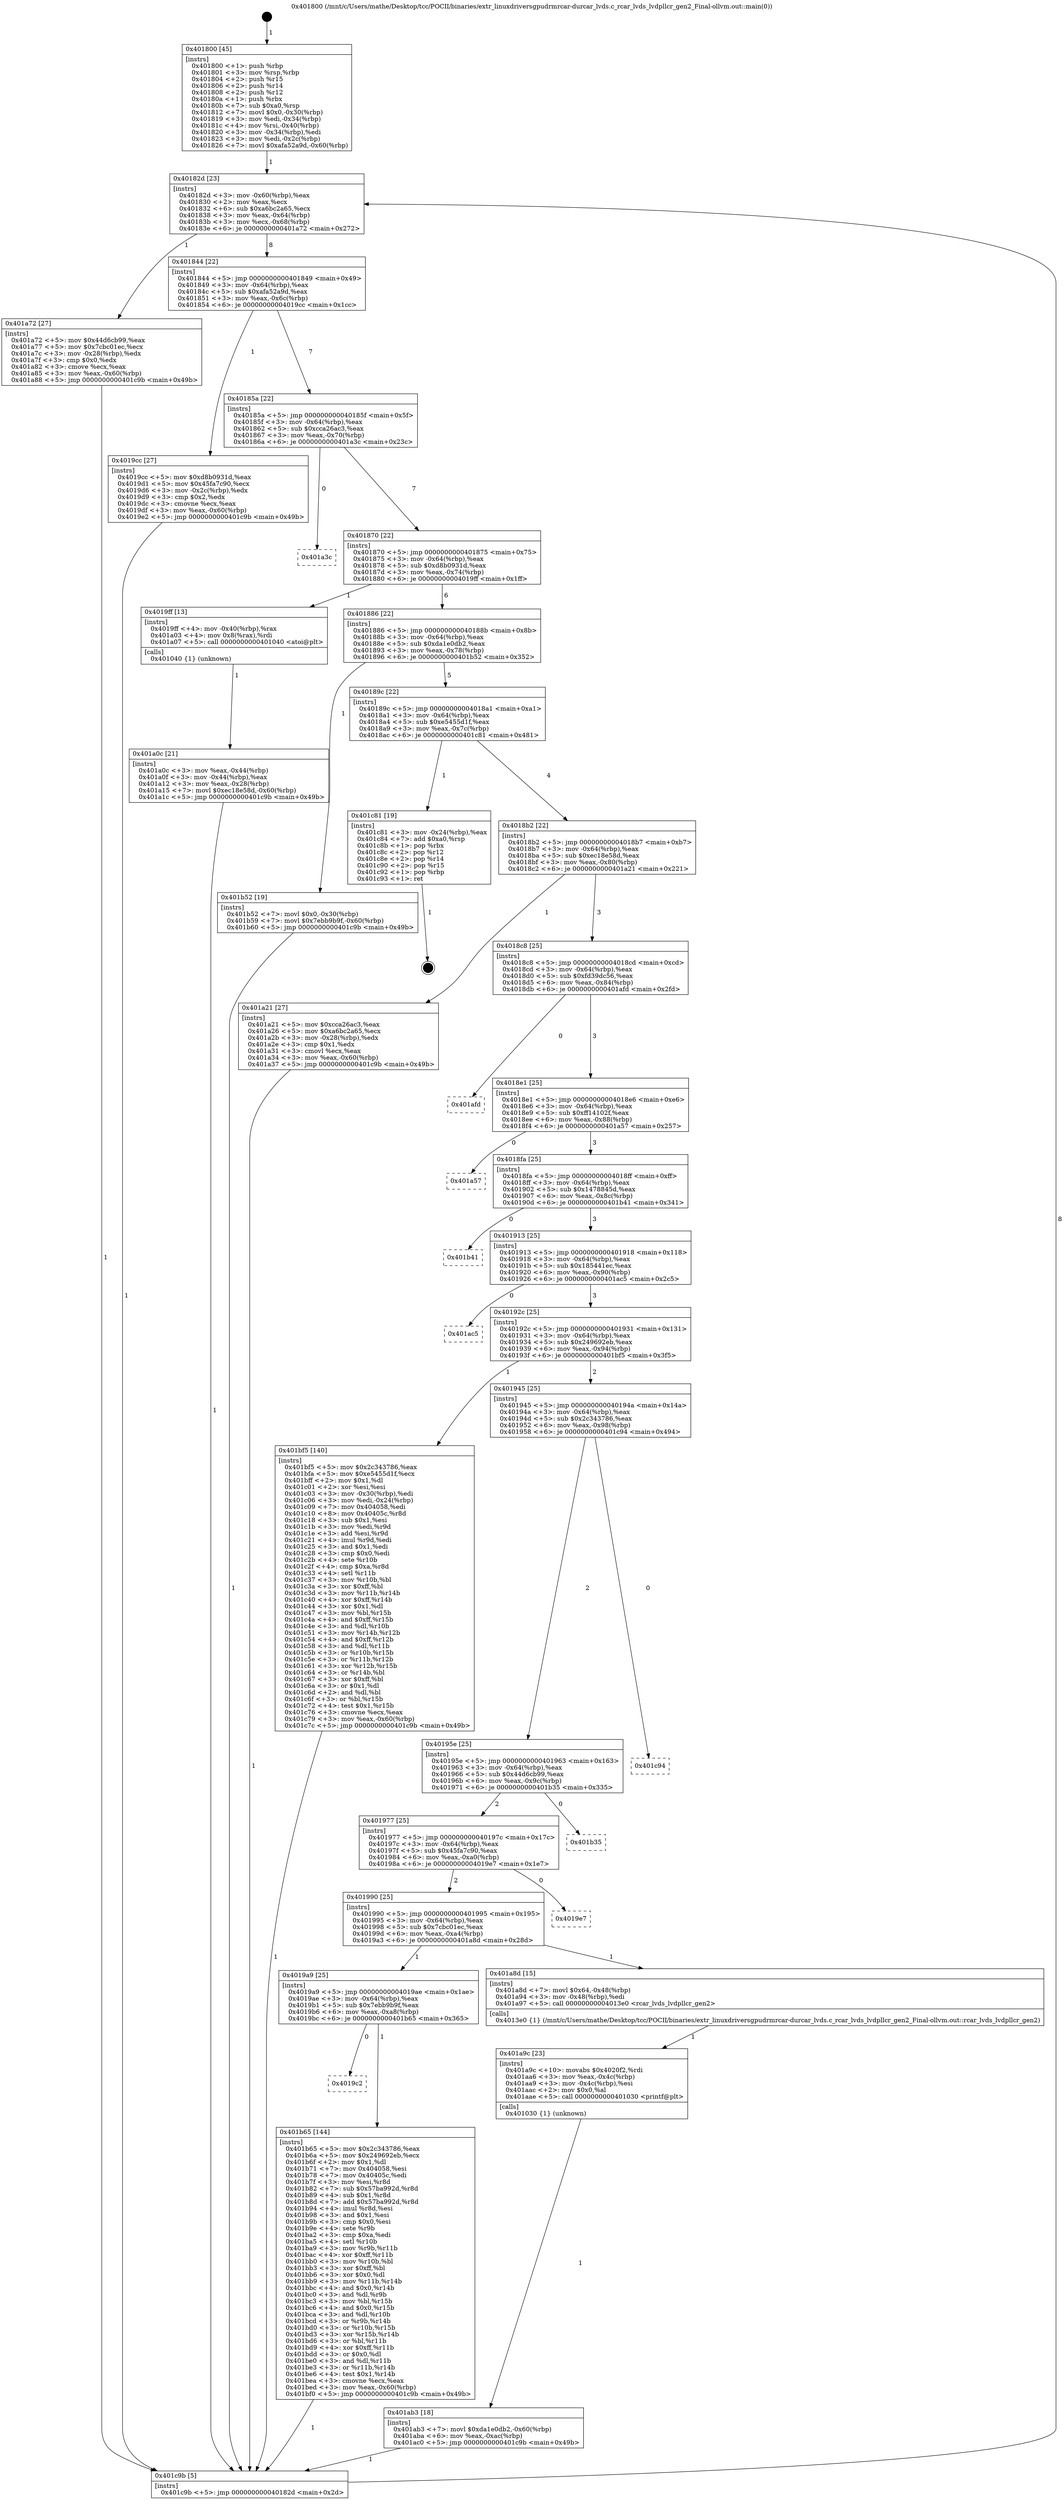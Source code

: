 digraph "0x401800" {
  label = "0x401800 (/mnt/c/Users/mathe/Desktop/tcc/POCII/binaries/extr_linuxdriversgpudrmrcar-durcar_lvds.c_rcar_lvds_lvdpllcr_gen2_Final-ollvm.out::main(0))"
  labelloc = "t"
  node[shape=record]

  Entry [label="",width=0.3,height=0.3,shape=circle,fillcolor=black,style=filled]
  "0x40182d" [label="{
     0x40182d [23]\l
     | [instrs]\l
     &nbsp;&nbsp;0x40182d \<+3\>: mov -0x60(%rbp),%eax\l
     &nbsp;&nbsp;0x401830 \<+2\>: mov %eax,%ecx\l
     &nbsp;&nbsp;0x401832 \<+6\>: sub $0xa6bc2a65,%ecx\l
     &nbsp;&nbsp;0x401838 \<+3\>: mov %eax,-0x64(%rbp)\l
     &nbsp;&nbsp;0x40183b \<+3\>: mov %ecx,-0x68(%rbp)\l
     &nbsp;&nbsp;0x40183e \<+6\>: je 0000000000401a72 \<main+0x272\>\l
  }"]
  "0x401a72" [label="{
     0x401a72 [27]\l
     | [instrs]\l
     &nbsp;&nbsp;0x401a72 \<+5\>: mov $0x44d6cb99,%eax\l
     &nbsp;&nbsp;0x401a77 \<+5\>: mov $0x7cbc01ec,%ecx\l
     &nbsp;&nbsp;0x401a7c \<+3\>: mov -0x28(%rbp),%edx\l
     &nbsp;&nbsp;0x401a7f \<+3\>: cmp $0x0,%edx\l
     &nbsp;&nbsp;0x401a82 \<+3\>: cmove %ecx,%eax\l
     &nbsp;&nbsp;0x401a85 \<+3\>: mov %eax,-0x60(%rbp)\l
     &nbsp;&nbsp;0x401a88 \<+5\>: jmp 0000000000401c9b \<main+0x49b\>\l
  }"]
  "0x401844" [label="{
     0x401844 [22]\l
     | [instrs]\l
     &nbsp;&nbsp;0x401844 \<+5\>: jmp 0000000000401849 \<main+0x49\>\l
     &nbsp;&nbsp;0x401849 \<+3\>: mov -0x64(%rbp),%eax\l
     &nbsp;&nbsp;0x40184c \<+5\>: sub $0xafa52a9d,%eax\l
     &nbsp;&nbsp;0x401851 \<+3\>: mov %eax,-0x6c(%rbp)\l
     &nbsp;&nbsp;0x401854 \<+6\>: je 00000000004019cc \<main+0x1cc\>\l
  }"]
  Exit [label="",width=0.3,height=0.3,shape=circle,fillcolor=black,style=filled,peripheries=2]
  "0x4019cc" [label="{
     0x4019cc [27]\l
     | [instrs]\l
     &nbsp;&nbsp;0x4019cc \<+5\>: mov $0xd8b0931d,%eax\l
     &nbsp;&nbsp;0x4019d1 \<+5\>: mov $0x45fa7c90,%ecx\l
     &nbsp;&nbsp;0x4019d6 \<+3\>: mov -0x2c(%rbp),%edx\l
     &nbsp;&nbsp;0x4019d9 \<+3\>: cmp $0x2,%edx\l
     &nbsp;&nbsp;0x4019dc \<+3\>: cmovne %ecx,%eax\l
     &nbsp;&nbsp;0x4019df \<+3\>: mov %eax,-0x60(%rbp)\l
     &nbsp;&nbsp;0x4019e2 \<+5\>: jmp 0000000000401c9b \<main+0x49b\>\l
  }"]
  "0x40185a" [label="{
     0x40185a [22]\l
     | [instrs]\l
     &nbsp;&nbsp;0x40185a \<+5\>: jmp 000000000040185f \<main+0x5f\>\l
     &nbsp;&nbsp;0x40185f \<+3\>: mov -0x64(%rbp),%eax\l
     &nbsp;&nbsp;0x401862 \<+5\>: sub $0xcca26ac3,%eax\l
     &nbsp;&nbsp;0x401867 \<+3\>: mov %eax,-0x70(%rbp)\l
     &nbsp;&nbsp;0x40186a \<+6\>: je 0000000000401a3c \<main+0x23c\>\l
  }"]
  "0x401c9b" [label="{
     0x401c9b [5]\l
     | [instrs]\l
     &nbsp;&nbsp;0x401c9b \<+5\>: jmp 000000000040182d \<main+0x2d\>\l
  }"]
  "0x401800" [label="{
     0x401800 [45]\l
     | [instrs]\l
     &nbsp;&nbsp;0x401800 \<+1\>: push %rbp\l
     &nbsp;&nbsp;0x401801 \<+3\>: mov %rsp,%rbp\l
     &nbsp;&nbsp;0x401804 \<+2\>: push %r15\l
     &nbsp;&nbsp;0x401806 \<+2\>: push %r14\l
     &nbsp;&nbsp;0x401808 \<+2\>: push %r12\l
     &nbsp;&nbsp;0x40180a \<+1\>: push %rbx\l
     &nbsp;&nbsp;0x40180b \<+7\>: sub $0xa0,%rsp\l
     &nbsp;&nbsp;0x401812 \<+7\>: movl $0x0,-0x30(%rbp)\l
     &nbsp;&nbsp;0x401819 \<+3\>: mov %edi,-0x34(%rbp)\l
     &nbsp;&nbsp;0x40181c \<+4\>: mov %rsi,-0x40(%rbp)\l
     &nbsp;&nbsp;0x401820 \<+3\>: mov -0x34(%rbp),%edi\l
     &nbsp;&nbsp;0x401823 \<+3\>: mov %edi,-0x2c(%rbp)\l
     &nbsp;&nbsp;0x401826 \<+7\>: movl $0xafa52a9d,-0x60(%rbp)\l
  }"]
  "0x4019c2" [label="{
     0x4019c2\l
  }", style=dashed]
  "0x401a3c" [label="{
     0x401a3c\l
  }", style=dashed]
  "0x401870" [label="{
     0x401870 [22]\l
     | [instrs]\l
     &nbsp;&nbsp;0x401870 \<+5\>: jmp 0000000000401875 \<main+0x75\>\l
     &nbsp;&nbsp;0x401875 \<+3\>: mov -0x64(%rbp),%eax\l
     &nbsp;&nbsp;0x401878 \<+5\>: sub $0xd8b0931d,%eax\l
     &nbsp;&nbsp;0x40187d \<+3\>: mov %eax,-0x74(%rbp)\l
     &nbsp;&nbsp;0x401880 \<+6\>: je 00000000004019ff \<main+0x1ff\>\l
  }"]
  "0x401b65" [label="{
     0x401b65 [144]\l
     | [instrs]\l
     &nbsp;&nbsp;0x401b65 \<+5\>: mov $0x2c343786,%eax\l
     &nbsp;&nbsp;0x401b6a \<+5\>: mov $0x249692eb,%ecx\l
     &nbsp;&nbsp;0x401b6f \<+2\>: mov $0x1,%dl\l
     &nbsp;&nbsp;0x401b71 \<+7\>: mov 0x404058,%esi\l
     &nbsp;&nbsp;0x401b78 \<+7\>: mov 0x40405c,%edi\l
     &nbsp;&nbsp;0x401b7f \<+3\>: mov %esi,%r8d\l
     &nbsp;&nbsp;0x401b82 \<+7\>: sub $0x57ba992d,%r8d\l
     &nbsp;&nbsp;0x401b89 \<+4\>: sub $0x1,%r8d\l
     &nbsp;&nbsp;0x401b8d \<+7\>: add $0x57ba992d,%r8d\l
     &nbsp;&nbsp;0x401b94 \<+4\>: imul %r8d,%esi\l
     &nbsp;&nbsp;0x401b98 \<+3\>: and $0x1,%esi\l
     &nbsp;&nbsp;0x401b9b \<+3\>: cmp $0x0,%esi\l
     &nbsp;&nbsp;0x401b9e \<+4\>: sete %r9b\l
     &nbsp;&nbsp;0x401ba2 \<+3\>: cmp $0xa,%edi\l
     &nbsp;&nbsp;0x401ba5 \<+4\>: setl %r10b\l
     &nbsp;&nbsp;0x401ba9 \<+3\>: mov %r9b,%r11b\l
     &nbsp;&nbsp;0x401bac \<+4\>: xor $0xff,%r11b\l
     &nbsp;&nbsp;0x401bb0 \<+3\>: mov %r10b,%bl\l
     &nbsp;&nbsp;0x401bb3 \<+3\>: xor $0xff,%bl\l
     &nbsp;&nbsp;0x401bb6 \<+3\>: xor $0x0,%dl\l
     &nbsp;&nbsp;0x401bb9 \<+3\>: mov %r11b,%r14b\l
     &nbsp;&nbsp;0x401bbc \<+4\>: and $0x0,%r14b\l
     &nbsp;&nbsp;0x401bc0 \<+3\>: and %dl,%r9b\l
     &nbsp;&nbsp;0x401bc3 \<+3\>: mov %bl,%r15b\l
     &nbsp;&nbsp;0x401bc6 \<+4\>: and $0x0,%r15b\l
     &nbsp;&nbsp;0x401bca \<+3\>: and %dl,%r10b\l
     &nbsp;&nbsp;0x401bcd \<+3\>: or %r9b,%r14b\l
     &nbsp;&nbsp;0x401bd0 \<+3\>: or %r10b,%r15b\l
     &nbsp;&nbsp;0x401bd3 \<+3\>: xor %r15b,%r14b\l
     &nbsp;&nbsp;0x401bd6 \<+3\>: or %bl,%r11b\l
     &nbsp;&nbsp;0x401bd9 \<+4\>: xor $0xff,%r11b\l
     &nbsp;&nbsp;0x401bdd \<+3\>: or $0x0,%dl\l
     &nbsp;&nbsp;0x401be0 \<+3\>: and %dl,%r11b\l
     &nbsp;&nbsp;0x401be3 \<+3\>: or %r11b,%r14b\l
     &nbsp;&nbsp;0x401be6 \<+4\>: test $0x1,%r14b\l
     &nbsp;&nbsp;0x401bea \<+3\>: cmovne %ecx,%eax\l
     &nbsp;&nbsp;0x401bed \<+3\>: mov %eax,-0x60(%rbp)\l
     &nbsp;&nbsp;0x401bf0 \<+5\>: jmp 0000000000401c9b \<main+0x49b\>\l
  }"]
  "0x4019ff" [label="{
     0x4019ff [13]\l
     | [instrs]\l
     &nbsp;&nbsp;0x4019ff \<+4\>: mov -0x40(%rbp),%rax\l
     &nbsp;&nbsp;0x401a03 \<+4\>: mov 0x8(%rax),%rdi\l
     &nbsp;&nbsp;0x401a07 \<+5\>: call 0000000000401040 \<atoi@plt\>\l
     | [calls]\l
     &nbsp;&nbsp;0x401040 \{1\} (unknown)\l
  }"]
  "0x401886" [label="{
     0x401886 [22]\l
     | [instrs]\l
     &nbsp;&nbsp;0x401886 \<+5\>: jmp 000000000040188b \<main+0x8b\>\l
     &nbsp;&nbsp;0x40188b \<+3\>: mov -0x64(%rbp),%eax\l
     &nbsp;&nbsp;0x40188e \<+5\>: sub $0xda1e0db2,%eax\l
     &nbsp;&nbsp;0x401893 \<+3\>: mov %eax,-0x78(%rbp)\l
     &nbsp;&nbsp;0x401896 \<+6\>: je 0000000000401b52 \<main+0x352\>\l
  }"]
  "0x401a0c" [label="{
     0x401a0c [21]\l
     | [instrs]\l
     &nbsp;&nbsp;0x401a0c \<+3\>: mov %eax,-0x44(%rbp)\l
     &nbsp;&nbsp;0x401a0f \<+3\>: mov -0x44(%rbp),%eax\l
     &nbsp;&nbsp;0x401a12 \<+3\>: mov %eax,-0x28(%rbp)\l
     &nbsp;&nbsp;0x401a15 \<+7\>: movl $0xec18e58d,-0x60(%rbp)\l
     &nbsp;&nbsp;0x401a1c \<+5\>: jmp 0000000000401c9b \<main+0x49b\>\l
  }"]
  "0x401ab3" [label="{
     0x401ab3 [18]\l
     | [instrs]\l
     &nbsp;&nbsp;0x401ab3 \<+7\>: movl $0xda1e0db2,-0x60(%rbp)\l
     &nbsp;&nbsp;0x401aba \<+6\>: mov %eax,-0xac(%rbp)\l
     &nbsp;&nbsp;0x401ac0 \<+5\>: jmp 0000000000401c9b \<main+0x49b\>\l
  }"]
  "0x401b52" [label="{
     0x401b52 [19]\l
     | [instrs]\l
     &nbsp;&nbsp;0x401b52 \<+7\>: movl $0x0,-0x30(%rbp)\l
     &nbsp;&nbsp;0x401b59 \<+7\>: movl $0x7ebb9b9f,-0x60(%rbp)\l
     &nbsp;&nbsp;0x401b60 \<+5\>: jmp 0000000000401c9b \<main+0x49b\>\l
  }"]
  "0x40189c" [label="{
     0x40189c [22]\l
     | [instrs]\l
     &nbsp;&nbsp;0x40189c \<+5\>: jmp 00000000004018a1 \<main+0xa1\>\l
     &nbsp;&nbsp;0x4018a1 \<+3\>: mov -0x64(%rbp),%eax\l
     &nbsp;&nbsp;0x4018a4 \<+5\>: sub $0xe5455d1f,%eax\l
     &nbsp;&nbsp;0x4018a9 \<+3\>: mov %eax,-0x7c(%rbp)\l
     &nbsp;&nbsp;0x4018ac \<+6\>: je 0000000000401c81 \<main+0x481\>\l
  }"]
  "0x401a9c" [label="{
     0x401a9c [23]\l
     | [instrs]\l
     &nbsp;&nbsp;0x401a9c \<+10\>: movabs $0x4020f2,%rdi\l
     &nbsp;&nbsp;0x401aa6 \<+3\>: mov %eax,-0x4c(%rbp)\l
     &nbsp;&nbsp;0x401aa9 \<+3\>: mov -0x4c(%rbp),%esi\l
     &nbsp;&nbsp;0x401aac \<+2\>: mov $0x0,%al\l
     &nbsp;&nbsp;0x401aae \<+5\>: call 0000000000401030 \<printf@plt\>\l
     | [calls]\l
     &nbsp;&nbsp;0x401030 \{1\} (unknown)\l
  }"]
  "0x401c81" [label="{
     0x401c81 [19]\l
     | [instrs]\l
     &nbsp;&nbsp;0x401c81 \<+3\>: mov -0x24(%rbp),%eax\l
     &nbsp;&nbsp;0x401c84 \<+7\>: add $0xa0,%rsp\l
     &nbsp;&nbsp;0x401c8b \<+1\>: pop %rbx\l
     &nbsp;&nbsp;0x401c8c \<+2\>: pop %r12\l
     &nbsp;&nbsp;0x401c8e \<+2\>: pop %r14\l
     &nbsp;&nbsp;0x401c90 \<+2\>: pop %r15\l
     &nbsp;&nbsp;0x401c92 \<+1\>: pop %rbp\l
     &nbsp;&nbsp;0x401c93 \<+1\>: ret\l
  }"]
  "0x4018b2" [label="{
     0x4018b2 [22]\l
     | [instrs]\l
     &nbsp;&nbsp;0x4018b2 \<+5\>: jmp 00000000004018b7 \<main+0xb7\>\l
     &nbsp;&nbsp;0x4018b7 \<+3\>: mov -0x64(%rbp),%eax\l
     &nbsp;&nbsp;0x4018ba \<+5\>: sub $0xec18e58d,%eax\l
     &nbsp;&nbsp;0x4018bf \<+3\>: mov %eax,-0x80(%rbp)\l
     &nbsp;&nbsp;0x4018c2 \<+6\>: je 0000000000401a21 \<main+0x221\>\l
  }"]
  "0x4019a9" [label="{
     0x4019a9 [25]\l
     | [instrs]\l
     &nbsp;&nbsp;0x4019a9 \<+5\>: jmp 00000000004019ae \<main+0x1ae\>\l
     &nbsp;&nbsp;0x4019ae \<+3\>: mov -0x64(%rbp),%eax\l
     &nbsp;&nbsp;0x4019b1 \<+5\>: sub $0x7ebb9b9f,%eax\l
     &nbsp;&nbsp;0x4019b6 \<+6\>: mov %eax,-0xa8(%rbp)\l
     &nbsp;&nbsp;0x4019bc \<+6\>: je 0000000000401b65 \<main+0x365\>\l
  }"]
  "0x401a21" [label="{
     0x401a21 [27]\l
     | [instrs]\l
     &nbsp;&nbsp;0x401a21 \<+5\>: mov $0xcca26ac3,%eax\l
     &nbsp;&nbsp;0x401a26 \<+5\>: mov $0xa6bc2a65,%ecx\l
     &nbsp;&nbsp;0x401a2b \<+3\>: mov -0x28(%rbp),%edx\l
     &nbsp;&nbsp;0x401a2e \<+3\>: cmp $0x1,%edx\l
     &nbsp;&nbsp;0x401a31 \<+3\>: cmovl %ecx,%eax\l
     &nbsp;&nbsp;0x401a34 \<+3\>: mov %eax,-0x60(%rbp)\l
     &nbsp;&nbsp;0x401a37 \<+5\>: jmp 0000000000401c9b \<main+0x49b\>\l
  }"]
  "0x4018c8" [label="{
     0x4018c8 [25]\l
     | [instrs]\l
     &nbsp;&nbsp;0x4018c8 \<+5\>: jmp 00000000004018cd \<main+0xcd\>\l
     &nbsp;&nbsp;0x4018cd \<+3\>: mov -0x64(%rbp),%eax\l
     &nbsp;&nbsp;0x4018d0 \<+5\>: sub $0xfd39dc56,%eax\l
     &nbsp;&nbsp;0x4018d5 \<+6\>: mov %eax,-0x84(%rbp)\l
     &nbsp;&nbsp;0x4018db \<+6\>: je 0000000000401afd \<main+0x2fd\>\l
  }"]
  "0x401a8d" [label="{
     0x401a8d [15]\l
     | [instrs]\l
     &nbsp;&nbsp;0x401a8d \<+7\>: movl $0x64,-0x48(%rbp)\l
     &nbsp;&nbsp;0x401a94 \<+3\>: mov -0x48(%rbp),%edi\l
     &nbsp;&nbsp;0x401a97 \<+5\>: call 00000000004013e0 \<rcar_lvds_lvdpllcr_gen2\>\l
     | [calls]\l
     &nbsp;&nbsp;0x4013e0 \{1\} (/mnt/c/Users/mathe/Desktop/tcc/POCII/binaries/extr_linuxdriversgpudrmrcar-durcar_lvds.c_rcar_lvds_lvdpllcr_gen2_Final-ollvm.out::rcar_lvds_lvdpllcr_gen2)\l
  }"]
  "0x401afd" [label="{
     0x401afd\l
  }", style=dashed]
  "0x4018e1" [label="{
     0x4018e1 [25]\l
     | [instrs]\l
     &nbsp;&nbsp;0x4018e1 \<+5\>: jmp 00000000004018e6 \<main+0xe6\>\l
     &nbsp;&nbsp;0x4018e6 \<+3\>: mov -0x64(%rbp),%eax\l
     &nbsp;&nbsp;0x4018e9 \<+5\>: sub $0xff14102f,%eax\l
     &nbsp;&nbsp;0x4018ee \<+6\>: mov %eax,-0x88(%rbp)\l
     &nbsp;&nbsp;0x4018f4 \<+6\>: je 0000000000401a57 \<main+0x257\>\l
  }"]
  "0x401990" [label="{
     0x401990 [25]\l
     | [instrs]\l
     &nbsp;&nbsp;0x401990 \<+5\>: jmp 0000000000401995 \<main+0x195\>\l
     &nbsp;&nbsp;0x401995 \<+3\>: mov -0x64(%rbp),%eax\l
     &nbsp;&nbsp;0x401998 \<+5\>: sub $0x7cbc01ec,%eax\l
     &nbsp;&nbsp;0x40199d \<+6\>: mov %eax,-0xa4(%rbp)\l
     &nbsp;&nbsp;0x4019a3 \<+6\>: je 0000000000401a8d \<main+0x28d\>\l
  }"]
  "0x401a57" [label="{
     0x401a57\l
  }", style=dashed]
  "0x4018fa" [label="{
     0x4018fa [25]\l
     | [instrs]\l
     &nbsp;&nbsp;0x4018fa \<+5\>: jmp 00000000004018ff \<main+0xff\>\l
     &nbsp;&nbsp;0x4018ff \<+3\>: mov -0x64(%rbp),%eax\l
     &nbsp;&nbsp;0x401902 \<+5\>: sub $0x1478845d,%eax\l
     &nbsp;&nbsp;0x401907 \<+6\>: mov %eax,-0x8c(%rbp)\l
     &nbsp;&nbsp;0x40190d \<+6\>: je 0000000000401b41 \<main+0x341\>\l
  }"]
  "0x4019e7" [label="{
     0x4019e7\l
  }", style=dashed]
  "0x401b41" [label="{
     0x401b41\l
  }", style=dashed]
  "0x401913" [label="{
     0x401913 [25]\l
     | [instrs]\l
     &nbsp;&nbsp;0x401913 \<+5\>: jmp 0000000000401918 \<main+0x118\>\l
     &nbsp;&nbsp;0x401918 \<+3\>: mov -0x64(%rbp),%eax\l
     &nbsp;&nbsp;0x40191b \<+5\>: sub $0x185441ec,%eax\l
     &nbsp;&nbsp;0x401920 \<+6\>: mov %eax,-0x90(%rbp)\l
     &nbsp;&nbsp;0x401926 \<+6\>: je 0000000000401ac5 \<main+0x2c5\>\l
  }"]
  "0x401977" [label="{
     0x401977 [25]\l
     | [instrs]\l
     &nbsp;&nbsp;0x401977 \<+5\>: jmp 000000000040197c \<main+0x17c\>\l
     &nbsp;&nbsp;0x40197c \<+3\>: mov -0x64(%rbp),%eax\l
     &nbsp;&nbsp;0x40197f \<+5\>: sub $0x45fa7c90,%eax\l
     &nbsp;&nbsp;0x401984 \<+6\>: mov %eax,-0xa0(%rbp)\l
     &nbsp;&nbsp;0x40198a \<+6\>: je 00000000004019e7 \<main+0x1e7\>\l
  }"]
  "0x401ac5" [label="{
     0x401ac5\l
  }", style=dashed]
  "0x40192c" [label="{
     0x40192c [25]\l
     | [instrs]\l
     &nbsp;&nbsp;0x40192c \<+5\>: jmp 0000000000401931 \<main+0x131\>\l
     &nbsp;&nbsp;0x401931 \<+3\>: mov -0x64(%rbp),%eax\l
     &nbsp;&nbsp;0x401934 \<+5\>: sub $0x249692eb,%eax\l
     &nbsp;&nbsp;0x401939 \<+6\>: mov %eax,-0x94(%rbp)\l
     &nbsp;&nbsp;0x40193f \<+6\>: je 0000000000401bf5 \<main+0x3f5\>\l
  }"]
  "0x401b35" [label="{
     0x401b35\l
  }", style=dashed]
  "0x401bf5" [label="{
     0x401bf5 [140]\l
     | [instrs]\l
     &nbsp;&nbsp;0x401bf5 \<+5\>: mov $0x2c343786,%eax\l
     &nbsp;&nbsp;0x401bfa \<+5\>: mov $0xe5455d1f,%ecx\l
     &nbsp;&nbsp;0x401bff \<+2\>: mov $0x1,%dl\l
     &nbsp;&nbsp;0x401c01 \<+2\>: xor %esi,%esi\l
     &nbsp;&nbsp;0x401c03 \<+3\>: mov -0x30(%rbp),%edi\l
     &nbsp;&nbsp;0x401c06 \<+3\>: mov %edi,-0x24(%rbp)\l
     &nbsp;&nbsp;0x401c09 \<+7\>: mov 0x404058,%edi\l
     &nbsp;&nbsp;0x401c10 \<+8\>: mov 0x40405c,%r8d\l
     &nbsp;&nbsp;0x401c18 \<+3\>: sub $0x1,%esi\l
     &nbsp;&nbsp;0x401c1b \<+3\>: mov %edi,%r9d\l
     &nbsp;&nbsp;0x401c1e \<+3\>: add %esi,%r9d\l
     &nbsp;&nbsp;0x401c21 \<+4\>: imul %r9d,%edi\l
     &nbsp;&nbsp;0x401c25 \<+3\>: and $0x1,%edi\l
     &nbsp;&nbsp;0x401c28 \<+3\>: cmp $0x0,%edi\l
     &nbsp;&nbsp;0x401c2b \<+4\>: sete %r10b\l
     &nbsp;&nbsp;0x401c2f \<+4\>: cmp $0xa,%r8d\l
     &nbsp;&nbsp;0x401c33 \<+4\>: setl %r11b\l
     &nbsp;&nbsp;0x401c37 \<+3\>: mov %r10b,%bl\l
     &nbsp;&nbsp;0x401c3a \<+3\>: xor $0xff,%bl\l
     &nbsp;&nbsp;0x401c3d \<+3\>: mov %r11b,%r14b\l
     &nbsp;&nbsp;0x401c40 \<+4\>: xor $0xff,%r14b\l
     &nbsp;&nbsp;0x401c44 \<+3\>: xor $0x1,%dl\l
     &nbsp;&nbsp;0x401c47 \<+3\>: mov %bl,%r15b\l
     &nbsp;&nbsp;0x401c4a \<+4\>: and $0xff,%r15b\l
     &nbsp;&nbsp;0x401c4e \<+3\>: and %dl,%r10b\l
     &nbsp;&nbsp;0x401c51 \<+3\>: mov %r14b,%r12b\l
     &nbsp;&nbsp;0x401c54 \<+4\>: and $0xff,%r12b\l
     &nbsp;&nbsp;0x401c58 \<+3\>: and %dl,%r11b\l
     &nbsp;&nbsp;0x401c5b \<+3\>: or %r10b,%r15b\l
     &nbsp;&nbsp;0x401c5e \<+3\>: or %r11b,%r12b\l
     &nbsp;&nbsp;0x401c61 \<+3\>: xor %r12b,%r15b\l
     &nbsp;&nbsp;0x401c64 \<+3\>: or %r14b,%bl\l
     &nbsp;&nbsp;0x401c67 \<+3\>: xor $0xff,%bl\l
     &nbsp;&nbsp;0x401c6a \<+3\>: or $0x1,%dl\l
     &nbsp;&nbsp;0x401c6d \<+2\>: and %dl,%bl\l
     &nbsp;&nbsp;0x401c6f \<+3\>: or %bl,%r15b\l
     &nbsp;&nbsp;0x401c72 \<+4\>: test $0x1,%r15b\l
     &nbsp;&nbsp;0x401c76 \<+3\>: cmovne %ecx,%eax\l
     &nbsp;&nbsp;0x401c79 \<+3\>: mov %eax,-0x60(%rbp)\l
     &nbsp;&nbsp;0x401c7c \<+5\>: jmp 0000000000401c9b \<main+0x49b\>\l
  }"]
  "0x401945" [label="{
     0x401945 [25]\l
     | [instrs]\l
     &nbsp;&nbsp;0x401945 \<+5\>: jmp 000000000040194a \<main+0x14a\>\l
     &nbsp;&nbsp;0x40194a \<+3\>: mov -0x64(%rbp),%eax\l
     &nbsp;&nbsp;0x40194d \<+5\>: sub $0x2c343786,%eax\l
     &nbsp;&nbsp;0x401952 \<+6\>: mov %eax,-0x98(%rbp)\l
     &nbsp;&nbsp;0x401958 \<+6\>: je 0000000000401c94 \<main+0x494\>\l
  }"]
  "0x40195e" [label="{
     0x40195e [25]\l
     | [instrs]\l
     &nbsp;&nbsp;0x40195e \<+5\>: jmp 0000000000401963 \<main+0x163\>\l
     &nbsp;&nbsp;0x401963 \<+3\>: mov -0x64(%rbp),%eax\l
     &nbsp;&nbsp;0x401966 \<+5\>: sub $0x44d6cb99,%eax\l
     &nbsp;&nbsp;0x40196b \<+6\>: mov %eax,-0x9c(%rbp)\l
     &nbsp;&nbsp;0x401971 \<+6\>: je 0000000000401b35 \<main+0x335\>\l
  }"]
  "0x401c94" [label="{
     0x401c94\l
  }", style=dashed]
  Entry -> "0x401800" [label=" 1"]
  "0x40182d" -> "0x401a72" [label=" 1"]
  "0x40182d" -> "0x401844" [label=" 8"]
  "0x401c81" -> Exit [label=" 1"]
  "0x401844" -> "0x4019cc" [label=" 1"]
  "0x401844" -> "0x40185a" [label=" 7"]
  "0x4019cc" -> "0x401c9b" [label=" 1"]
  "0x401800" -> "0x40182d" [label=" 1"]
  "0x401c9b" -> "0x40182d" [label=" 8"]
  "0x401bf5" -> "0x401c9b" [label=" 1"]
  "0x40185a" -> "0x401a3c" [label=" 0"]
  "0x40185a" -> "0x401870" [label=" 7"]
  "0x401b65" -> "0x401c9b" [label=" 1"]
  "0x401870" -> "0x4019ff" [label=" 1"]
  "0x401870" -> "0x401886" [label=" 6"]
  "0x4019ff" -> "0x401a0c" [label=" 1"]
  "0x401a0c" -> "0x401c9b" [label=" 1"]
  "0x4019a9" -> "0x4019c2" [label=" 0"]
  "0x401886" -> "0x401b52" [label=" 1"]
  "0x401886" -> "0x40189c" [label=" 5"]
  "0x4019a9" -> "0x401b65" [label=" 1"]
  "0x40189c" -> "0x401c81" [label=" 1"]
  "0x40189c" -> "0x4018b2" [label=" 4"]
  "0x401b52" -> "0x401c9b" [label=" 1"]
  "0x4018b2" -> "0x401a21" [label=" 1"]
  "0x4018b2" -> "0x4018c8" [label=" 3"]
  "0x401a21" -> "0x401c9b" [label=" 1"]
  "0x401a72" -> "0x401c9b" [label=" 1"]
  "0x401ab3" -> "0x401c9b" [label=" 1"]
  "0x4018c8" -> "0x401afd" [label=" 0"]
  "0x4018c8" -> "0x4018e1" [label=" 3"]
  "0x401a9c" -> "0x401ab3" [label=" 1"]
  "0x4018e1" -> "0x401a57" [label=" 0"]
  "0x4018e1" -> "0x4018fa" [label=" 3"]
  "0x401990" -> "0x4019a9" [label=" 1"]
  "0x4018fa" -> "0x401b41" [label=" 0"]
  "0x4018fa" -> "0x401913" [label=" 3"]
  "0x401990" -> "0x401a8d" [label=" 1"]
  "0x401913" -> "0x401ac5" [label=" 0"]
  "0x401913" -> "0x40192c" [label=" 3"]
  "0x401977" -> "0x401990" [label=" 2"]
  "0x40192c" -> "0x401bf5" [label=" 1"]
  "0x40192c" -> "0x401945" [label=" 2"]
  "0x401977" -> "0x4019e7" [label=" 0"]
  "0x401945" -> "0x401c94" [label=" 0"]
  "0x401945" -> "0x40195e" [label=" 2"]
  "0x401a8d" -> "0x401a9c" [label=" 1"]
  "0x40195e" -> "0x401b35" [label=" 0"]
  "0x40195e" -> "0x401977" [label=" 2"]
}
